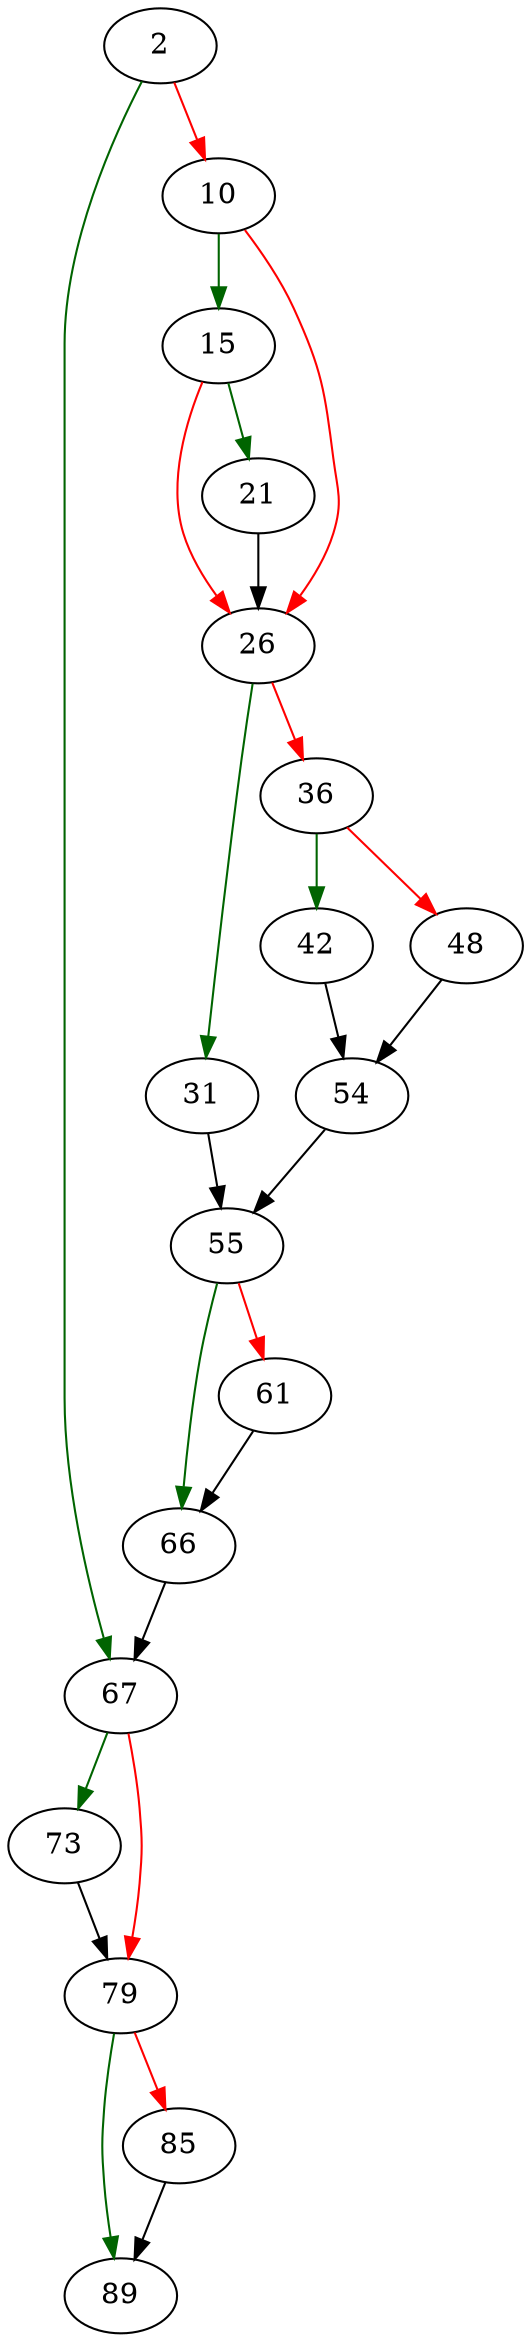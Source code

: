 strict digraph "sqlite3ExprDeleteNN" {
	// Node definitions.
	2 [entry=true];
	67;
	10;
	15;
	26;
	21;
	31;
	36;
	55;
	42;
	48;
	54;
	66;
	61;
	73;
	79;
	89;
	85;

	// Edge definitions.
	2 -> 67 [
		color=darkgreen
		cond=true
	];
	2 -> 10 [
		color=red
		cond=false
	];
	67 -> 73 [
		color=darkgreen
		cond=true
	];
	67 -> 79 [
		color=red
		cond=false
	];
	10 -> 15 [
		color=darkgreen
		cond=true
	];
	10 -> 26 [
		color=red
		cond=false
	];
	15 -> 26 [
		color=red
		cond=false
	];
	15 -> 21 [
		color=darkgreen
		cond=true
	];
	26 -> 31 [
		color=darkgreen
		cond=true
	];
	26 -> 36 [
		color=red
		cond=false
	];
	21 -> 26;
	31 -> 55;
	36 -> 42 [
		color=darkgreen
		cond=true
	];
	36 -> 48 [
		color=red
		cond=false
	];
	55 -> 66 [
		color=darkgreen
		cond=true
	];
	55 -> 61 [
		color=red
		cond=false
	];
	42 -> 54;
	48 -> 54;
	54 -> 55;
	66 -> 67;
	61 -> 66;
	73 -> 79;
	79 -> 89 [
		color=darkgreen
		cond=true
	];
	79 -> 85 [
		color=red
		cond=false
	];
	85 -> 89;
}